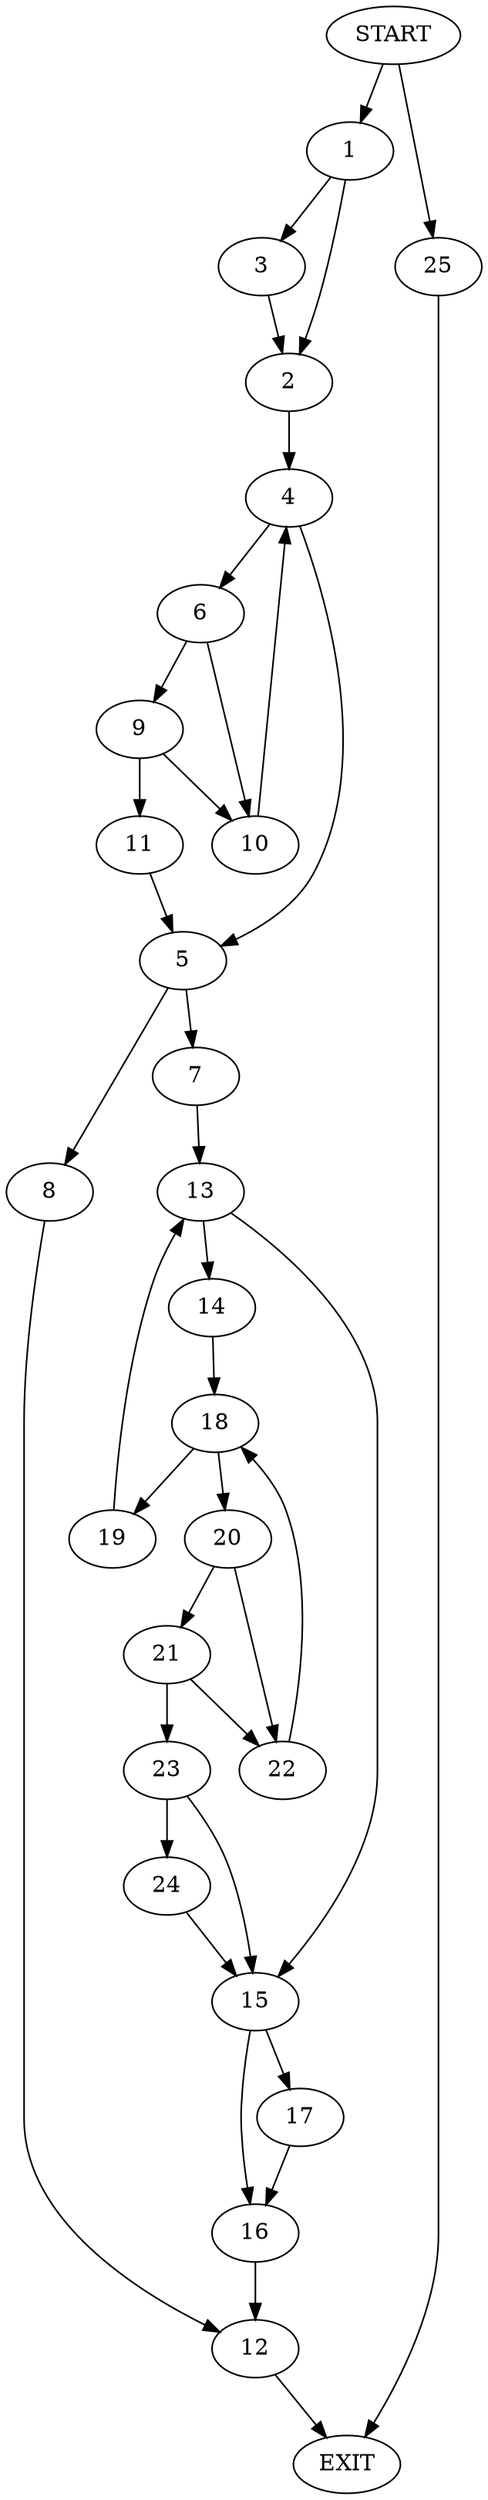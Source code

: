 digraph {
0 [label="START"]
26 [label="EXIT"]
0 -> 1
1 -> 2
1 -> 3
2 -> 4
3 -> 2
4 -> 5
4 -> 6
5 -> 7
5 -> 8
6 -> 9
6 -> 10
10 -> 4
9 -> 11
9 -> 10
11 -> 5
8 -> 12
7 -> 13
13 -> 14
13 -> 15
15 -> 16
15 -> 17
14 -> 18
18 -> 19
18 -> 20
19 -> 13
20 -> 21
20 -> 22
22 -> 18
21 -> 23
21 -> 22
23 -> 24
23 -> 15
24 -> 15
17 -> 16
16 -> 12
12 -> 26
0 -> 25
25 -> 26
}
